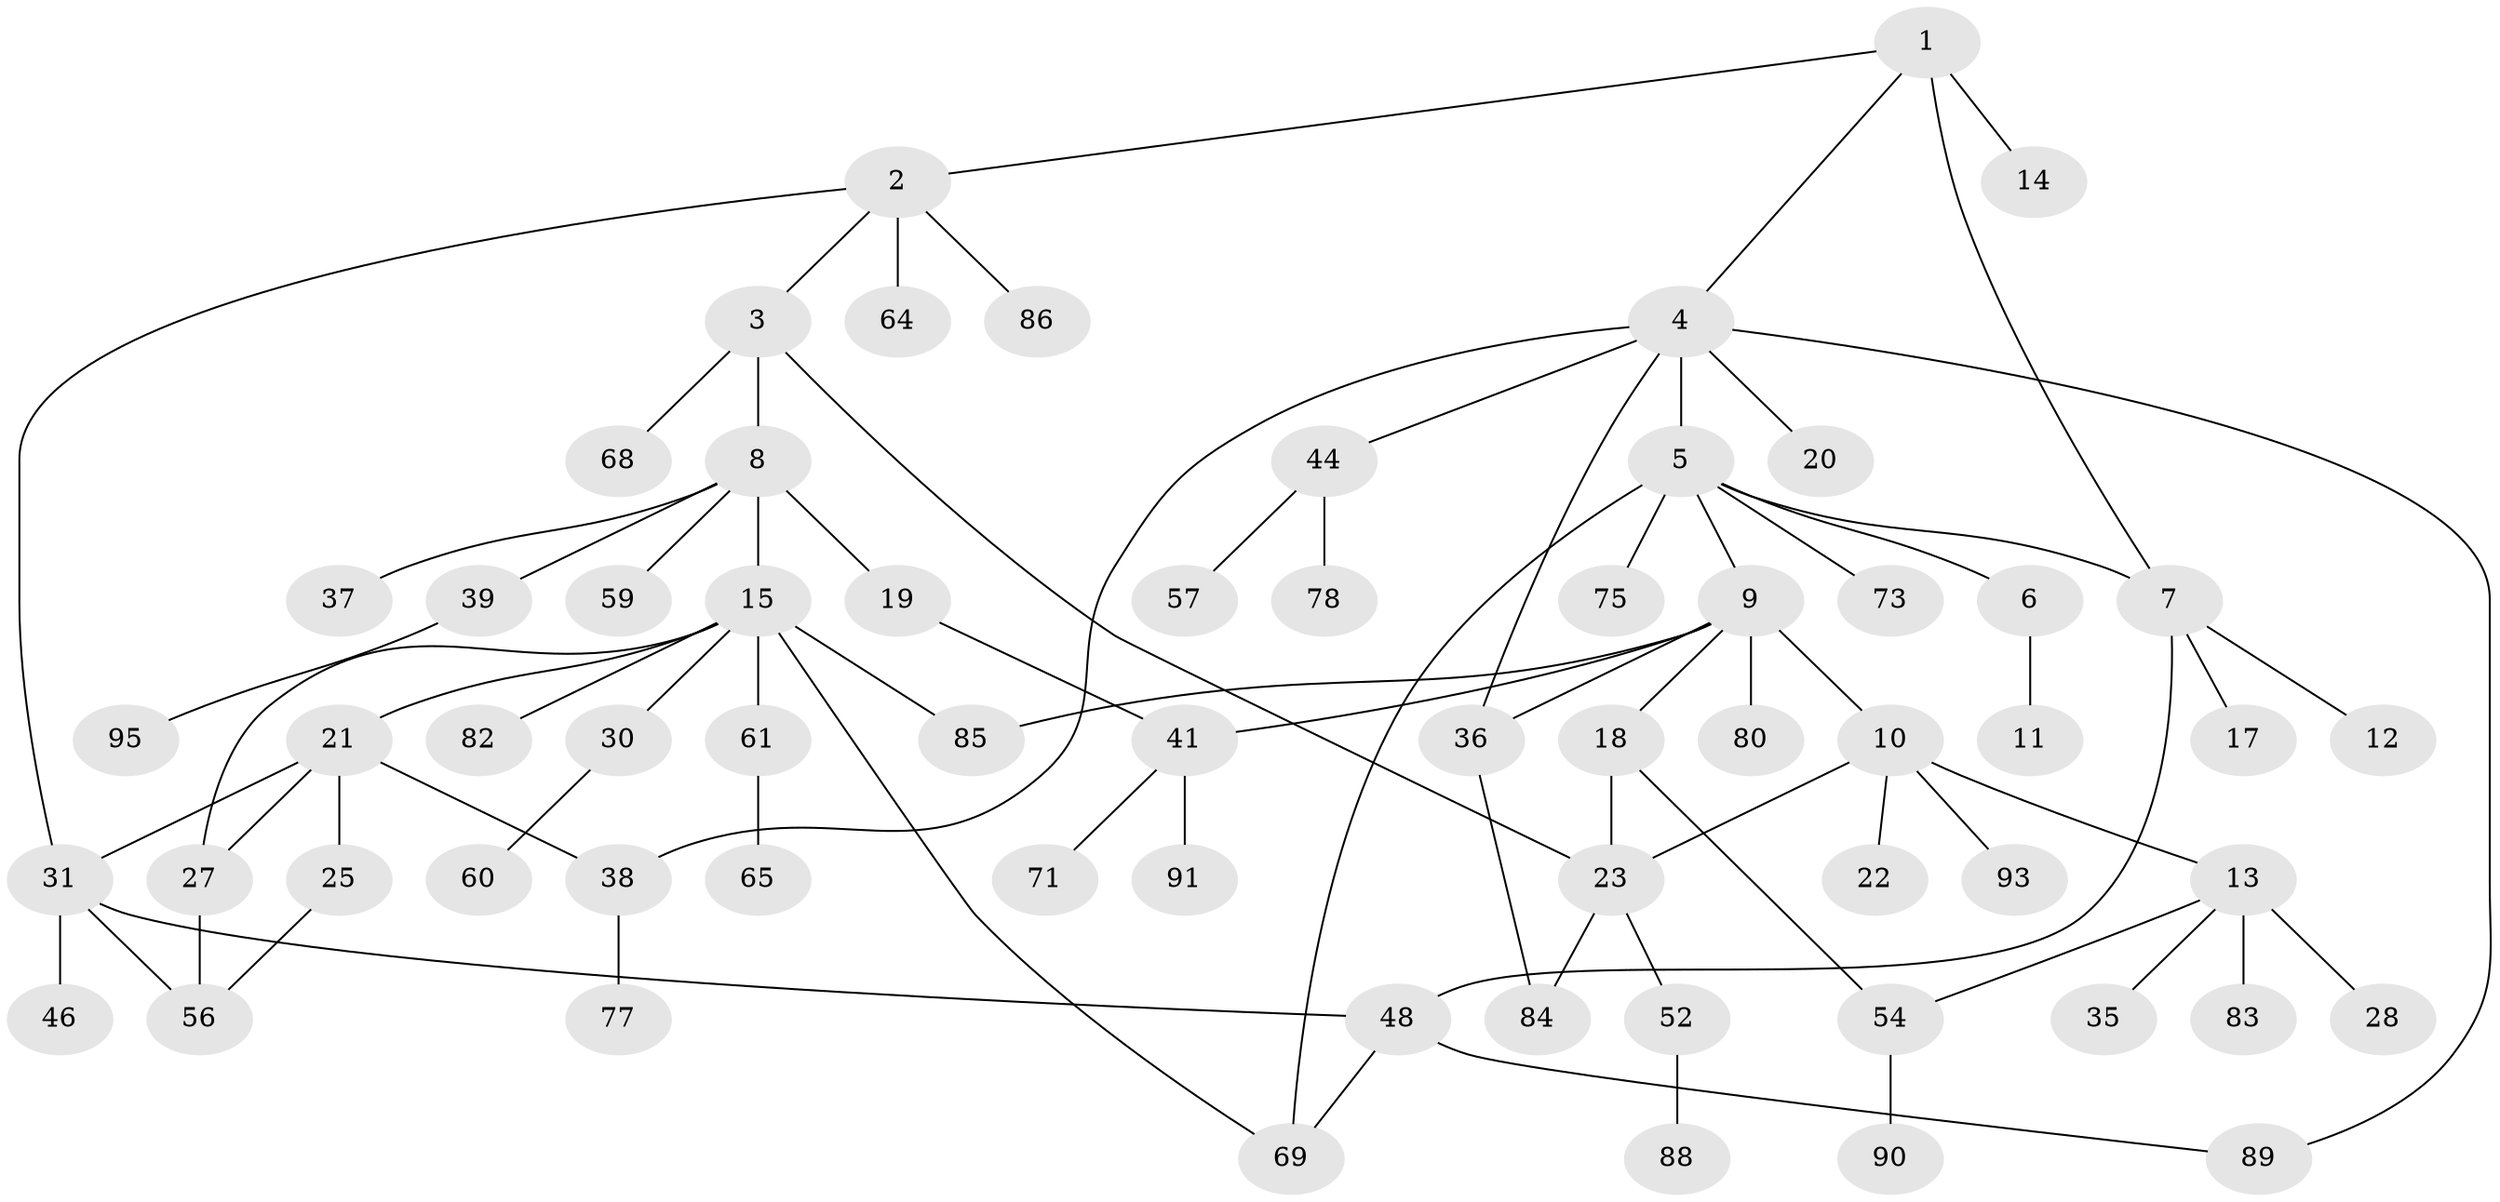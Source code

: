 // Generated by graph-tools (version 1.1) at 2025/51/02/27/25 19:51:36]
// undirected, 64 vertices, 80 edges
graph export_dot {
graph [start="1"]
  node [color=gray90,style=filled];
  1 [super="+66"];
  2 [super="+40"];
  3;
  4 [super="+24"];
  5 [super="+26"];
  6 [super="+62"];
  7 [super="+76"];
  8 [super="+51"];
  9 [super="+16"];
  10;
  11;
  12 [super="+47"];
  13 [super="+29"];
  14;
  15 [super="+43"];
  17;
  18 [super="+67"];
  19 [super="+33"];
  20 [super="+74"];
  21 [super="+53"];
  22;
  23 [super="+58"];
  25 [super="+50"];
  27 [super="+32"];
  28;
  30;
  31 [super="+34"];
  35;
  36 [super="+49"];
  37 [super="+45"];
  38 [super="+94"];
  39 [super="+92"];
  41 [super="+42"];
  44 [super="+97"];
  46;
  48 [super="+79"];
  52 [super="+55"];
  54 [super="+96"];
  56;
  57 [super="+72"];
  59 [super="+70"];
  60;
  61 [super="+63"];
  64;
  65;
  68;
  69 [super="+87"];
  71;
  73 [super="+81"];
  75;
  77;
  78;
  80;
  82;
  83;
  84;
  85;
  86;
  88;
  89;
  90;
  91;
  93;
  95;
  1 -- 2;
  1 -- 4;
  1 -- 14 [weight=2];
  1 -- 7;
  2 -- 3;
  2 -- 31;
  2 -- 64;
  2 -- 86;
  3 -- 8;
  3 -- 68;
  3 -- 23;
  4 -- 5;
  4 -- 20;
  4 -- 36;
  4 -- 38;
  4 -- 89;
  4 -- 44;
  5 -- 6;
  5 -- 7;
  5 -- 9;
  5 -- 69;
  5 -- 73;
  5 -- 75;
  6 -- 11;
  7 -- 12;
  7 -- 17;
  7 -- 48;
  8 -- 15 [weight=2];
  8 -- 19;
  8 -- 37;
  8 -- 39;
  8 -- 59;
  9 -- 10;
  9 -- 80;
  9 -- 85;
  9 -- 18;
  9 -- 36;
  9 -- 41;
  10 -- 13;
  10 -- 22;
  10 -- 23;
  10 -- 93;
  13 -- 28;
  13 -- 35;
  13 -- 83;
  13 -- 54;
  15 -- 21;
  15 -- 27;
  15 -- 30;
  15 -- 82;
  15 -- 85;
  15 -- 69;
  15 -- 61;
  18 -- 23;
  18 -- 54;
  19 -- 41;
  21 -- 25;
  21 -- 38;
  21 -- 31;
  21 -- 27;
  23 -- 52;
  23 -- 84;
  25 -- 56;
  27 -- 56;
  30 -- 60;
  31 -- 46;
  31 -- 56;
  31 -- 48;
  36 -- 84;
  38 -- 77;
  39 -- 95;
  41 -- 71;
  41 -- 91;
  44 -- 57;
  44 -- 78;
  48 -- 89;
  48 -- 69;
  52 -- 88 [weight=2];
  54 -- 90;
  61 -- 65;
}
